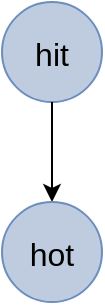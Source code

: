 <mxfile version="23.1.5" type="github" pages="4">
  <diagram name="第 1 页" id="AoOf4cAo6hxpojBgpVWL">
    <mxGraphModel dx="1386" dy="785" grid="1" gridSize="10" guides="1" tooltips="1" connect="1" arrows="1" fold="1" page="1" pageScale="1" pageWidth="827" pageHeight="1169" math="0" shadow="0">
      <root>
        <mxCell id="0" />
        <mxCell id="1" parent="0" />
        <mxCell id="k8GHYlcRXOUzm3cXHB4k-1" value="hit" style="ellipse;aspect=fixed;fillColor=#bfccdf;strokeColor=#6c8ebf;align=center;spacing=0;fontSize=16;" vertex="1" parent="1">
          <mxGeometry x="370" y="120" width="50" height="50" as="geometry" />
        </mxCell>
        <mxCell id="k8GHYlcRXOUzm3cXHB4k-2" value="" style="endArrow=classic;html=1;rounded=0;exitX=0.5;exitY=1;exitDx=0;exitDy=0;entryX=0.5;entryY=0;entryDx=0;entryDy=0;" edge="1" parent="1" source="k8GHYlcRXOUzm3cXHB4k-1" target="k8GHYlcRXOUzm3cXHB4k-4">
          <mxGeometry width="50" height="50" relative="1" as="geometry">
            <mxPoint x="440" y="400" as="sourcePoint" />
            <mxPoint x="110" y="230" as="targetPoint" />
          </mxGeometry>
        </mxCell>
        <mxCell id="k8GHYlcRXOUzm3cXHB4k-4" value="hot" style="ellipse;aspect=fixed;fillColor=#bfccdf;strokeColor=#6c8ebf;align=center;spacing=0;fontSize=16;" vertex="1" parent="1">
          <mxGeometry x="370" y="220" width="50" height="50" as="geometry" />
        </mxCell>
      </root>
    </mxGraphModel>
  </diagram>
  <diagram id="nI03nYal6buwyXTorb-5" name="第 2 页">
    <mxGraphModel dx="1386" dy="785" grid="1" gridSize="10" guides="1" tooltips="1" connect="1" arrows="1" fold="1" page="1" pageScale="1" pageWidth="827" pageHeight="1169" math="0" shadow="0">
      <root>
        <mxCell id="0" />
        <mxCell id="1" parent="0" />
        <mxCell id="drZwE-XsduDvrb_JSIiV-1" value="hit" style="ellipse;aspect=fixed;fillColor=#bfccdf;strokeColor=#6c8ebf;align=center;spacing=0;fontSize=16;" vertex="1" parent="1">
          <mxGeometry x="370" y="120" width="50" height="50" as="geometry" />
        </mxCell>
        <mxCell id="drZwE-XsduDvrb_JSIiV-2" value="" style="endArrow=classic;html=1;rounded=0;exitX=0.5;exitY=1;exitDx=0;exitDy=0;entryX=0.5;entryY=0;entryDx=0;entryDy=0;" edge="1" parent="1" source="drZwE-XsduDvrb_JSIiV-1" target="drZwE-XsduDvrb_JSIiV-4">
          <mxGeometry width="50" height="50" relative="1" as="geometry">
            <mxPoint x="440" y="400" as="sourcePoint" />
            <mxPoint x="110" y="230" as="targetPoint" />
          </mxGeometry>
        </mxCell>
        <mxCell id="drZwE-XsduDvrb_JSIiV-4" value="hot" style="ellipse;aspect=fixed;fillColor=#bfccdf;strokeColor=#6c8ebf;align=center;spacing=0;fontSize=16;" vertex="1" parent="1">
          <mxGeometry x="370" y="220" width="50" height="50" as="geometry" />
        </mxCell>
        <mxCell id="drZwE-XsduDvrb_JSIiV-5" value="dot" style="ellipse;aspect=fixed;fillColor=#bfccdf;strokeColor=#6c8ebf;align=center;spacing=0;fontSize=16;" vertex="1" parent="1">
          <mxGeometry x="270" y="300" width="50" height="50" as="geometry" />
        </mxCell>
        <mxCell id="drZwE-XsduDvrb_JSIiV-6" value="lot" style="ellipse;aspect=fixed;fillColor=#bfccdf;strokeColor=#6c8ebf;align=center;spacing=0;fontSize=16;" vertex="1" parent="1">
          <mxGeometry x="480" y="300" width="50" height="50" as="geometry" />
        </mxCell>
        <mxCell id="drZwE-XsduDvrb_JSIiV-7" value="" style="endArrow=classic;html=1;rounded=0;entryX=0.5;entryY=0;entryDx=0;entryDy=0;exitX=0;exitY=1;exitDx=0;exitDy=0;" edge="1" parent="1" source="drZwE-XsduDvrb_JSIiV-4" target="drZwE-XsduDvrb_JSIiV-5">
          <mxGeometry width="50" height="50" relative="1" as="geometry">
            <mxPoint x="-20" y="280" as="sourcePoint" />
            <mxPoint x="30" y="230" as="targetPoint" />
          </mxGeometry>
        </mxCell>
        <mxCell id="drZwE-XsduDvrb_JSIiV-8" value="" style="endArrow=classic;html=1;rounded=0;exitX=1;exitY=1;exitDx=0;exitDy=0;entryX=0.5;entryY=0;entryDx=0;entryDy=0;" edge="1" parent="1" source="drZwE-XsduDvrb_JSIiV-4" target="drZwE-XsduDvrb_JSIiV-6">
          <mxGeometry width="50" height="50" relative="1" as="geometry">
            <mxPoint x="180" y="310" as="sourcePoint" />
            <mxPoint x="230" y="260" as="targetPoint" />
          </mxGeometry>
        </mxCell>
      </root>
    </mxGraphModel>
  </diagram>
  <diagram id="oWYY7MHiecsOqCsl2iMA" name="第 3 页">
    <mxGraphModel dx="1386" dy="785" grid="1" gridSize="10" guides="1" tooltips="1" connect="1" arrows="1" fold="1" page="1" pageScale="1" pageWidth="827" pageHeight="1169" math="0" shadow="0">
      <root>
        <mxCell id="0" />
        <mxCell id="1" parent="0" />
        <mxCell id="_u8xu7wR1p3hHy1HSe4w-1" value="hit" style="ellipse;aspect=fixed;fillColor=#bfccdf;strokeColor=#6c8ebf;align=center;spacing=0;fontSize=16;" vertex="1" parent="1">
          <mxGeometry x="370" y="120" width="50" height="50" as="geometry" />
        </mxCell>
        <mxCell id="_u8xu7wR1p3hHy1HSe4w-2" value="" style="endArrow=classic;html=1;rounded=0;exitX=0.5;exitY=1;exitDx=0;exitDy=0;entryX=0.5;entryY=0;entryDx=0;entryDy=0;" edge="1" parent="1" source="_u8xu7wR1p3hHy1HSe4w-1" target="_u8xu7wR1p3hHy1HSe4w-4">
          <mxGeometry width="50" height="50" relative="1" as="geometry">
            <mxPoint x="440" y="400" as="sourcePoint" />
            <mxPoint x="110" y="230" as="targetPoint" />
          </mxGeometry>
        </mxCell>
        <mxCell id="_u8xu7wR1p3hHy1HSe4w-4" value="hot" style="ellipse;aspect=fixed;fillColor=#bfccdf;strokeColor=#6c8ebf;align=center;spacing=0;fontSize=16;" vertex="1" parent="1">
          <mxGeometry x="370" y="220" width="50" height="50" as="geometry" />
        </mxCell>
        <mxCell id="_u8xu7wR1p3hHy1HSe4w-5" value="dot" style="ellipse;aspect=fixed;fillColor=#bfccdf;strokeColor=#6c8ebf;align=center;spacing=0;fontSize=16;" vertex="1" parent="1">
          <mxGeometry x="270" y="300" width="50" height="50" as="geometry" />
        </mxCell>
        <mxCell id="_u8xu7wR1p3hHy1HSe4w-6" value="lot" style="ellipse;aspect=fixed;fillColor=#bfccdf;strokeColor=#6c8ebf;align=center;spacing=0;fontSize=16;" vertex="1" parent="1">
          <mxGeometry x="480" y="300" width="50" height="50" as="geometry" />
        </mxCell>
        <mxCell id="_u8xu7wR1p3hHy1HSe4w-7" value="" style="endArrow=classic;html=1;rounded=0;entryX=0.5;entryY=0;entryDx=0;entryDy=0;exitX=0;exitY=1;exitDx=0;exitDy=0;" edge="1" parent="1" source="_u8xu7wR1p3hHy1HSe4w-4" target="_u8xu7wR1p3hHy1HSe4w-5">
          <mxGeometry width="50" height="50" relative="1" as="geometry">
            <mxPoint x="-20" y="280" as="sourcePoint" />
            <mxPoint x="30" y="230" as="targetPoint" />
          </mxGeometry>
        </mxCell>
        <mxCell id="_u8xu7wR1p3hHy1HSe4w-8" value="" style="endArrow=classic;html=1;rounded=0;exitX=1;exitY=1;exitDx=0;exitDy=0;entryX=0.5;entryY=0;entryDx=0;entryDy=0;" edge="1" parent="1" source="_u8xu7wR1p3hHy1HSe4w-4" target="_u8xu7wR1p3hHy1HSe4w-6">
          <mxGeometry width="50" height="50" relative="1" as="geometry">
            <mxPoint x="180" y="310" as="sourcePoint" />
            <mxPoint x="230" y="260" as="targetPoint" />
          </mxGeometry>
        </mxCell>
        <mxCell id="_u8xu7wR1p3hHy1HSe4w-9" value="dog" style="ellipse;aspect=fixed;fillColor=#bfccdf;strokeColor=#6c8ebf;align=center;spacing=0;fontSize=16;" vertex="1" parent="1">
          <mxGeometry x="270" y="384" width="50" height="50" as="geometry" />
        </mxCell>
        <mxCell id="_u8xu7wR1p3hHy1HSe4w-10" value="" style="endArrow=classic;html=1;rounded=0;exitX=0.5;exitY=1;exitDx=0;exitDy=0;entryX=0.5;entryY=0;entryDx=0;entryDy=0;" edge="1" parent="1" source="_u8xu7wR1p3hHy1HSe4w-5" target="_u8xu7wR1p3hHy1HSe4w-9">
          <mxGeometry width="50" height="50" relative="1" as="geometry">
            <mxPoint x="40" y="450" as="sourcePoint" />
            <mxPoint x="90" y="400" as="targetPoint" />
          </mxGeometry>
        </mxCell>
        <mxCell id="_u8xu7wR1p3hHy1HSe4w-11" value="log" style="ellipse;aspect=fixed;fillColor=#bfccdf;strokeColor=#6c8ebf;align=center;spacing=0;fontSize=16;" vertex="1" parent="1">
          <mxGeometry x="480" y="384" width="50" height="50" as="geometry" />
        </mxCell>
        <mxCell id="_u8xu7wR1p3hHy1HSe4w-12" value="" style="endArrow=classic;html=1;rounded=0;exitX=0.5;exitY=1;exitDx=0;exitDy=0;entryX=0.5;entryY=0;entryDx=0;entryDy=0;" edge="1" parent="1" source="_u8xu7wR1p3hHy1HSe4w-6" target="_u8xu7wR1p3hHy1HSe4w-11">
          <mxGeometry width="50" height="50" relative="1" as="geometry">
            <mxPoint x="200" y="450" as="sourcePoint" />
            <mxPoint x="250" y="400" as="targetPoint" />
          </mxGeometry>
        </mxCell>
      </root>
    </mxGraphModel>
  </diagram>
  <diagram id="k_wyqcS5w9MJD2ygASod" name="第 4 页">
    <mxGraphModel dx="1386" dy="785" grid="1" gridSize="10" guides="1" tooltips="1" connect="1" arrows="1" fold="1" page="1" pageScale="1" pageWidth="827" pageHeight="1169" math="0" shadow="0">
      <root>
        <mxCell id="0" />
        <mxCell id="1" parent="0" />
        <mxCell id="Du9zy7XmOFEQvlRSB0cg-1" value="hit" style="ellipse;aspect=fixed;fillColor=#bfccdf;strokeColor=#6c8ebf;align=center;spacing=0;fontSize=16;" vertex="1" parent="1">
          <mxGeometry x="370" y="120" width="50" height="50" as="geometry" />
        </mxCell>
        <mxCell id="Du9zy7XmOFEQvlRSB0cg-2" value="" style="endArrow=classic;html=1;rounded=0;exitX=0.5;exitY=1;exitDx=0;exitDy=0;entryX=0.5;entryY=0;entryDx=0;entryDy=0;" edge="1" parent="1" source="Du9zy7XmOFEQvlRSB0cg-1" target="Du9zy7XmOFEQvlRSB0cg-4">
          <mxGeometry width="50" height="50" relative="1" as="geometry">
            <mxPoint x="440" y="400" as="sourcePoint" />
            <mxPoint x="110" y="230" as="targetPoint" />
          </mxGeometry>
        </mxCell>
        <mxCell id="Du9zy7XmOFEQvlRSB0cg-3" value="cog" style="ellipse;aspect=fixed;fillColor=#fff2cc;strokeColor=#d6b656;align=center;spacing=0;fontSize=16;" vertex="1" parent="1">
          <mxGeometry x="270" y="480" width="50" height="50" as="geometry" />
        </mxCell>
        <mxCell id="Du9zy7XmOFEQvlRSB0cg-4" value="hot" style="ellipse;aspect=fixed;fillColor=#bfccdf;strokeColor=#6c8ebf;align=center;spacing=0;fontSize=16;" vertex="1" parent="1">
          <mxGeometry x="370" y="220" width="50" height="50" as="geometry" />
        </mxCell>
        <mxCell id="Du9zy7XmOFEQvlRSB0cg-5" value="dot" style="ellipse;aspect=fixed;fillColor=#bfccdf;strokeColor=#6c8ebf;align=center;spacing=0;fontSize=16;" vertex="1" parent="1">
          <mxGeometry x="270" y="300" width="50" height="50" as="geometry" />
        </mxCell>
        <mxCell id="Du9zy7XmOFEQvlRSB0cg-6" value="lot" style="ellipse;aspect=fixed;fillColor=#bfccdf;strokeColor=#6c8ebf;align=center;spacing=0;fontSize=16;" vertex="1" parent="1">
          <mxGeometry x="480" y="300" width="50" height="50" as="geometry" />
        </mxCell>
        <mxCell id="Du9zy7XmOFEQvlRSB0cg-7" value="" style="endArrow=classic;html=1;rounded=0;entryX=0.5;entryY=0;entryDx=0;entryDy=0;exitX=0;exitY=1;exitDx=0;exitDy=0;" edge="1" parent="1" source="Du9zy7XmOFEQvlRSB0cg-4" target="Du9zy7XmOFEQvlRSB0cg-5">
          <mxGeometry width="50" height="50" relative="1" as="geometry">
            <mxPoint x="-20" y="280" as="sourcePoint" />
            <mxPoint x="30" y="230" as="targetPoint" />
          </mxGeometry>
        </mxCell>
        <mxCell id="Du9zy7XmOFEQvlRSB0cg-8" value="" style="endArrow=classic;html=1;rounded=0;exitX=1;exitY=1;exitDx=0;exitDy=0;entryX=0.5;entryY=0;entryDx=0;entryDy=0;" edge="1" parent="1" source="Du9zy7XmOFEQvlRSB0cg-4" target="Du9zy7XmOFEQvlRSB0cg-6">
          <mxGeometry width="50" height="50" relative="1" as="geometry">
            <mxPoint x="180" y="310" as="sourcePoint" />
            <mxPoint x="230" y="260" as="targetPoint" />
          </mxGeometry>
        </mxCell>
        <mxCell id="Du9zy7XmOFEQvlRSB0cg-9" value="dog" style="ellipse;aspect=fixed;fillColor=#bfccdf;strokeColor=#6c8ebf;align=center;spacing=0;fontSize=16;" vertex="1" parent="1">
          <mxGeometry x="270" y="384" width="50" height="50" as="geometry" />
        </mxCell>
        <mxCell id="Du9zy7XmOFEQvlRSB0cg-10" value="" style="endArrow=classic;html=1;rounded=0;exitX=0.5;exitY=1;exitDx=0;exitDy=0;entryX=0.5;entryY=0;entryDx=0;entryDy=0;" edge="1" parent="1" source="Du9zy7XmOFEQvlRSB0cg-5" target="Du9zy7XmOFEQvlRSB0cg-9">
          <mxGeometry width="50" height="50" relative="1" as="geometry">
            <mxPoint x="40" y="450" as="sourcePoint" />
            <mxPoint x="90" y="400" as="targetPoint" />
          </mxGeometry>
        </mxCell>
        <mxCell id="Du9zy7XmOFEQvlRSB0cg-11" value="log" style="ellipse;aspect=fixed;fillColor=#bfccdf;strokeColor=#6c8ebf;align=center;spacing=0;fontSize=16;" vertex="1" parent="1">
          <mxGeometry x="480" y="384" width="50" height="50" as="geometry" />
        </mxCell>
        <mxCell id="Du9zy7XmOFEQvlRSB0cg-12" value="" style="endArrow=classic;html=1;rounded=0;exitX=0.5;exitY=1;exitDx=0;exitDy=0;entryX=0.5;entryY=0;entryDx=0;entryDy=0;" edge="1" parent="1" source="Du9zy7XmOFEQvlRSB0cg-6" target="Du9zy7XmOFEQvlRSB0cg-11">
          <mxGeometry width="50" height="50" relative="1" as="geometry">
            <mxPoint x="200" y="450" as="sourcePoint" />
            <mxPoint x="250" y="400" as="targetPoint" />
          </mxGeometry>
        </mxCell>
        <mxCell id="Du9zy7XmOFEQvlRSB0cg-13" value="" style="endArrow=classic;html=1;rounded=0;exitX=0.5;exitY=1;exitDx=0;exitDy=0;entryX=0.5;entryY=0;entryDx=0;entryDy=0;" edge="1" parent="1" source="Du9zy7XmOFEQvlRSB0cg-9" target="Du9zy7XmOFEQvlRSB0cg-3">
          <mxGeometry width="50" height="50" relative="1" as="geometry">
            <mxPoint x="-10" y="550" as="sourcePoint" />
            <mxPoint x="40" y="500" as="targetPoint" />
          </mxGeometry>
        </mxCell>
        <mxCell id="Du9zy7XmOFEQvlRSB0cg-14" value="cog" style="ellipse;aspect=fixed;fillColor=#fff2cc;strokeColor=#d6b656;align=center;spacing=0;fontSize=16;" vertex="1" parent="1">
          <mxGeometry x="480" y="480" width="50" height="50" as="geometry" />
        </mxCell>
        <mxCell id="Du9zy7XmOFEQvlRSB0cg-15" value="" style="endArrow=classic;html=1;rounded=0;exitX=0.5;exitY=1;exitDx=0;exitDy=0;" edge="1" parent="1" source="Du9zy7XmOFEQvlRSB0cg-11" target="Du9zy7XmOFEQvlRSB0cg-14">
          <mxGeometry width="50" height="50" relative="1" as="geometry">
            <mxPoint x="220" y="540" as="sourcePoint" />
            <mxPoint x="270" y="490" as="targetPoint" />
          </mxGeometry>
        </mxCell>
      </root>
    </mxGraphModel>
  </diagram>
</mxfile>
